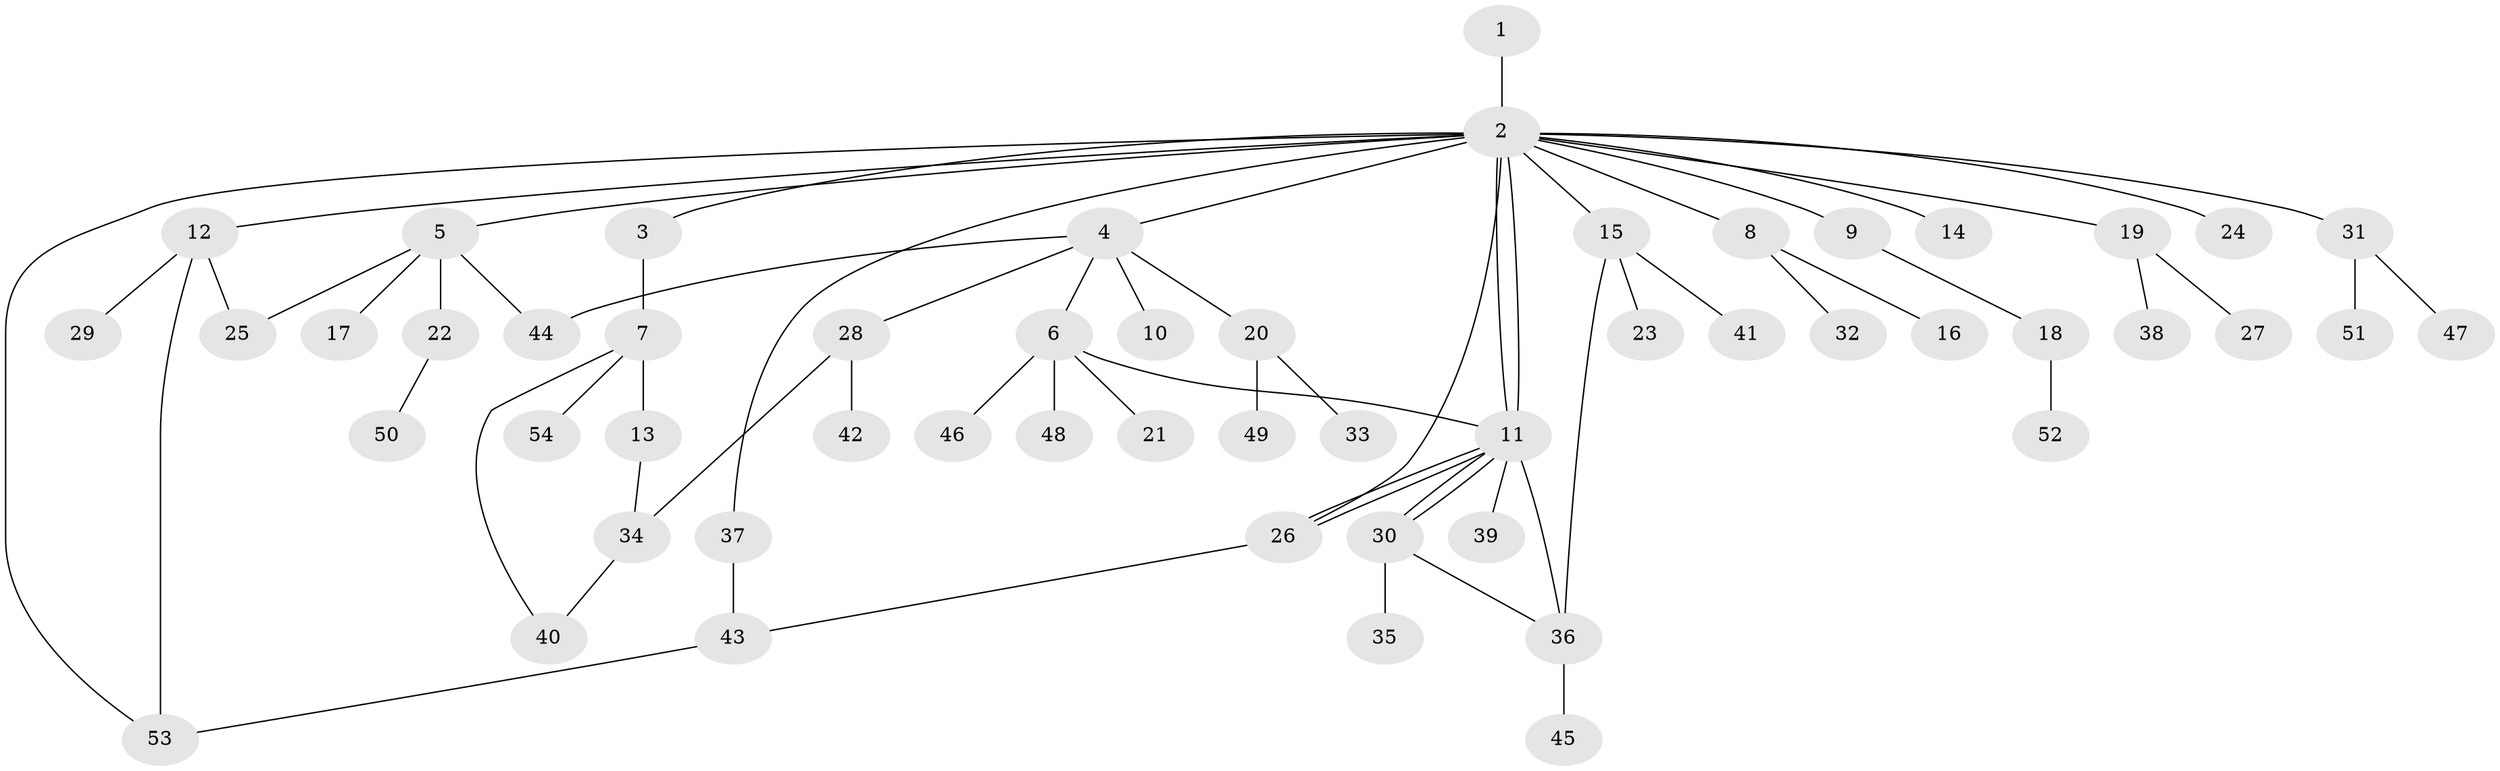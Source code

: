 // Generated by graph-tools (version 1.1) at 2025/25/03/09/25 03:25:56]
// undirected, 54 vertices, 67 edges
graph export_dot {
graph [start="1"]
  node [color=gray90,style=filled];
  1;
  2;
  3;
  4;
  5;
  6;
  7;
  8;
  9;
  10;
  11;
  12;
  13;
  14;
  15;
  16;
  17;
  18;
  19;
  20;
  21;
  22;
  23;
  24;
  25;
  26;
  27;
  28;
  29;
  30;
  31;
  32;
  33;
  34;
  35;
  36;
  37;
  38;
  39;
  40;
  41;
  42;
  43;
  44;
  45;
  46;
  47;
  48;
  49;
  50;
  51;
  52;
  53;
  54;
  1 -- 2;
  2 -- 3;
  2 -- 4;
  2 -- 5;
  2 -- 8;
  2 -- 9;
  2 -- 11;
  2 -- 11;
  2 -- 12;
  2 -- 14;
  2 -- 15;
  2 -- 19;
  2 -- 24;
  2 -- 26;
  2 -- 31;
  2 -- 37;
  2 -- 53;
  3 -- 7;
  4 -- 6;
  4 -- 10;
  4 -- 20;
  4 -- 28;
  4 -- 44;
  5 -- 17;
  5 -- 22;
  5 -- 25;
  5 -- 44;
  6 -- 11;
  6 -- 21;
  6 -- 46;
  6 -- 48;
  7 -- 13;
  7 -- 40;
  7 -- 54;
  8 -- 16;
  8 -- 32;
  9 -- 18;
  11 -- 26;
  11 -- 26;
  11 -- 30;
  11 -- 30;
  11 -- 36;
  11 -- 39;
  12 -- 25;
  12 -- 29;
  12 -- 53;
  13 -- 34;
  15 -- 23;
  15 -- 36;
  15 -- 41;
  18 -- 52;
  19 -- 27;
  19 -- 38;
  20 -- 33;
  20 -- 49;
  22 -- 50;
  26 -- 43;
  28 -- 34;
  28 -- 42;
  30 -- 35;
  30 -- 36;
  31 -- 47;
  31 -- 51;
  34 -- 40;
  36 -- 45;
  37 -- 43;
  43 -- 53;
}

